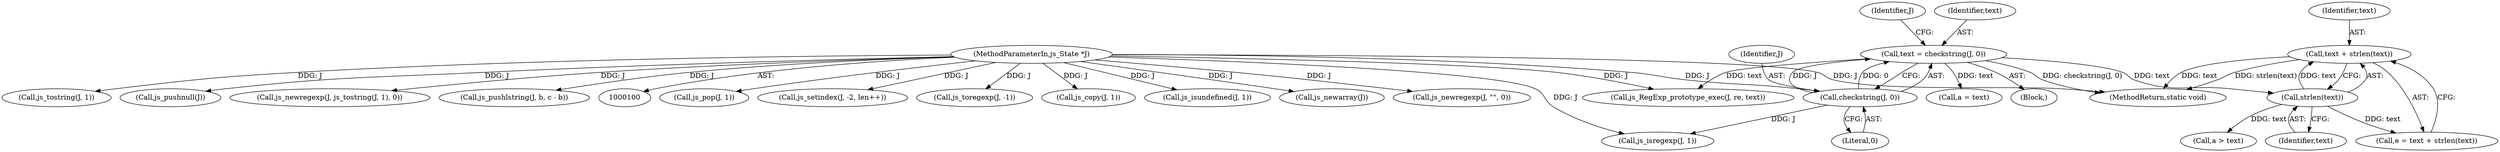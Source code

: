 digraph "0_mujs_00d4606c3baf813b7b1c176823b2729bf51002a2_1@API" {
"1000173" [label="(Call,text + strlen(text))"];
"1000175" [label="(Call,strlen(text))"];
"1000111" [label="(Call,text = checkstring(J, 0))"];
"1000113" [label="(Call,checkstring(J, 0))"];
"1000101" [label="(MethodParameterIn,js_State *J)"];
"1000173" [label="(Call,text + strlen(text))"];
"1000243" [label="(Call,js_pop(J, 1))"];
"1000168" [label="(Call,a = text)"];
"1000117" [label="(Call,js_isregexp(J, 1))"];
"1000221" [label="(Call,js_setindex(J, -2, len++))"];
"1000141" [label="(Call,js_toregexp(J, -1))"];
"1000111" [label="(Call,text = checkstring(J, 0))"];
"1000102" [label="(Block,)"];
"1000118" [label="(Identifier,J)"];
"1000175" [label="(Call,strlen(text))"];
"1000120" [label="(Call,js_copy(J, 1))"];
"1000191" [label="(Call,a > text)"];
"1000153" [label="(Call,js_RegExp_prototype_exec(J, re, text))"];
"1000174" [label="(Identifier,text)"];
"1000101" [label="(MethodParameterIn,js_State *J)"];
"1000171" [label="(Call,e = text + strlen(text))"];
"1000115" [label="(Literal,0)"];
"1000125" [label="(Call,js_isundefined(J, 1))"];
"1000163" [label="(Call,js_newarray(J))"];
"1000176" [label="(Identifier,text)"];
"1000128" [label="(Call,js_newregexp(J, \"\", 0))"];
"1000135" [label="(Call,js_tostring(J, 1))"];
"1000114" [label="(Identifier,J)"];
"1000113" [label="(Call,checkstring(J, 0))"];
"1000246" [label="(Call,js_pushnull(J))"];
"1000133" [label="(Call,js_newregexp(J, js_tostring(J, 1), 0))"];
"1000215" [label="(Call,js_pushlstring(J, b, c - b))"];
"1000112" [label="(Identifier,text)"];
"1000248" [label="(MethodReturn,static void)"];
"1000173" -> "1000171"  [label="AST: "];
"1000173" -> "1000175"  [label="CFG: "];
"1000174" -> "1000173"  [label="AST: "];
"1000175" -> "1000173"  [label="AST: "];
"1000171" -> "1000173"  [label="CFG: "];
"1000173" -> "1000248"  [label="DDG: text"];
"1000173" -> "1000248"  [label="DDG: strlen(text)"];
"1000175" -> "1000173"  [label="DDG: text"];
"1000175" -> "1000176"  [label="CFG: "];
"1000176" -> "1000175"  [label="AST: "];
"1000175" -> "1000171"  [label="DDG: text"];
"1000111" -> "1000175"  [label="DDG: text"];
"1000175" -> "1000191"  [label="DDG: text"];
"1000111" -> "1000102"  [label="AST: "];
"1000111" -> "1000113"  [label="CFG: "];
"1000112" -> "1000111"  [label="AST: "];
"1000113" -> "1000111"  [label="AST: "];
"1000118" -> "1000111"  [label="CFG: "];
"1000111" -> "1000248"  [label="DDG: checkstring(J, 0)"];
"1000113" -> "1000111"  [label="DDG: J"];
"1000113" -> "1000111"  [label="DDG: 0"];
"1000111" -> "1000153"  [label="DDG: text"];
"1000111" -> "1000168"  [label="DDG: text"];
"1000113" -> "1000115"  [label="CFG: "];
"1000114" -> "1000113"  [label="AST: "];
"1000115" -> "1000113"  [label="AST: "];
"1000101" -> "1000113"  [label="DDG: J"];
"1000113" -> "1000117"  [label="DDG: J"];
"1000101" -> "1000100"  [label="AST: "];
"1000101" -> "1000248"  [label="DDG: J"];
"1000101" -> "1000117"  [label="DDG: J"];
"1000101" -> "1000120"  [label="DDG: J"];
"1000101" -> "1000125"  [label="DDG: J"];
"1000101" -> "1000128"  [label="DDG: J"];
"1000101" -> "1000133"  [label="DDG: J"];
"1000101" -> "1000135"  [label="DDG: J"];
"1000101" -> "1000141"  [label="DDG: J"];
"1000101" -> "1000153"  [label="DDG: J"];
"1000101" -> "1000163"  [label="DDG: J"];
"1000101" -> "1000215"  [label="DDG: J"];
"1000101" -> "1000221"  [label="DDG: J"];
"1000101" -> "1000243"  [label="DDG: J"];
"1000101" -> "1000246"  [label="DDG: J"];
}
